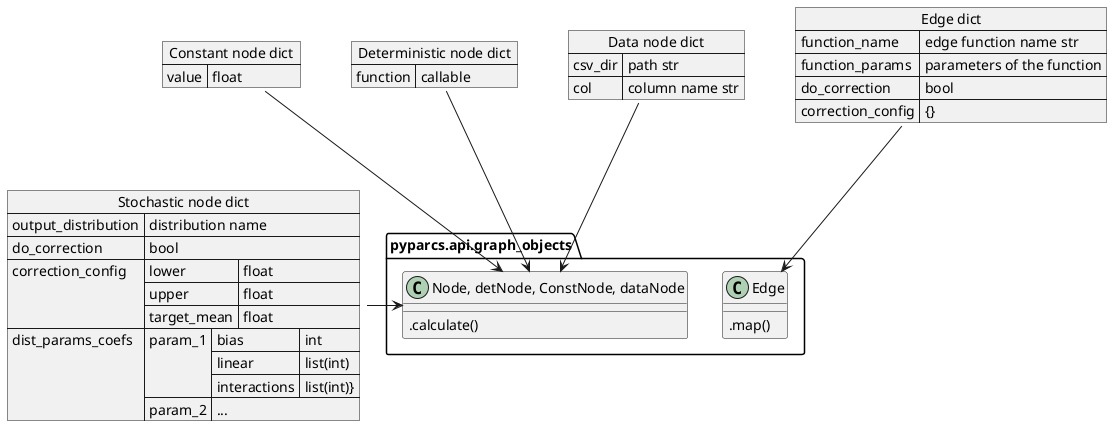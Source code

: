 @startuml

package "pyparcs.api.graph_objects" as core {
    class "Node, detNode, ConstNode, dataNode" as Node {
        .calculate()
    }
    class Edge {
        .map()
    }

}

json "Stochastic node dict" as stochNode {
        "output_distribution": "distribution name",
        "do_correction": "bool",
        "correction_config": {"lower": "float", "upper": "float", "target_mean": "float"},
        "dist_params_coefs": {
            "param_1": {"bias": "int", "linear": "list(int)", "interactions": "list(int)}"
            },
            "param_2": "..."}
}

json "Constant node dict" as constNode {
    "value": "float"
}

json "Deterministic node dict" as detNode {
    "function": "callable"
}

json "Data node dict" as dataNode {
    "csv_dir": "path str",
    "col": "column name str"
}

stochNode -> Node
detNode --> Node
dataNode --> Node
constNode --> Node

json "Edge dict" as edgeDict {
    "function_name": "edge function name str",
    "function_params": "parameters of the function",
    "do_correction": "bool",
    "correction_config": "{}"
}

edgeDict --> Edge

@enduml